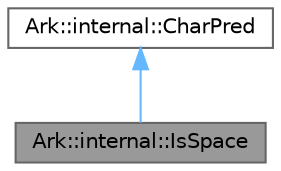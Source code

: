 digraph "Ark::internal::IsSpace"
{
 // INTERACTIVE_SVG=YES
 // LATEX_PDF_SIZE
  bgcolor="transparent";
  edge [fontname=Helvetica,fontsize=10,labelfontname=Helvetica,labelfontsize=10];
  node [fontname=Helvetica,fontsize=10,shape=box,height=0.2,width=0.4];
  Node1 [label="Ark::internal::IsSpace",height=0.2,width=0.4,color="gray40", fillcolor="grey60", style="filled", fontcolor="black",tooltip=" "];
  Node2 -> Node1 [dir="back",color="steelblue1",style="solid"];
  Node2 [label="Ark::internal::CharPred",height=0.2,width=0.4,color="gray40", fillcolor="white", style="filled",URL="$d0/d86/structArk_1_1internal_1_1CharPred.html",tooltip=" "];
}
